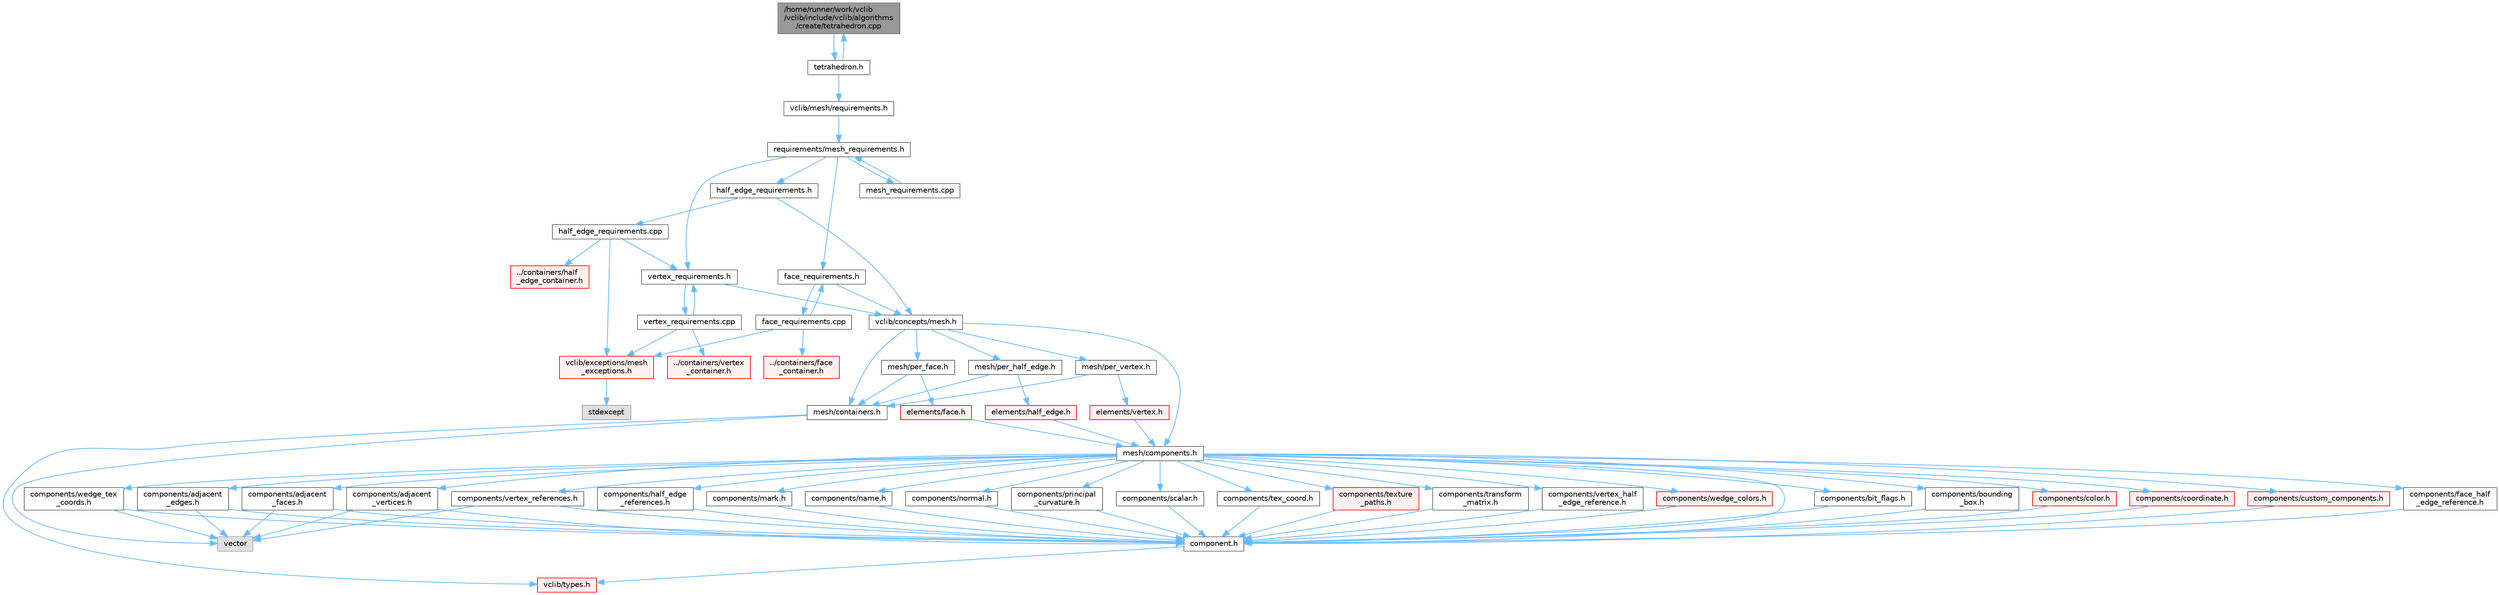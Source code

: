 digraph "/home/runner/work/vclib/vclib/include/vclib/algorithms/create/tetrahedron.cpp"
{
 // LATEX_PDF_SIZE
  bgcolor="transparent";
  edge [fontname=Helvetica,fontsize=10,labelfontname=Helvetica,labelfontsize=10];
  node [fontname=Helvetica,fontsize=10,shape=box,height=0.2,width=0.4];
  Node1 [label="/home/runner/work/vclib\l/vclib/include/vclib/algorithms\l/create/tetrahedron.cpp",height=0.2,width=0.4,color="gray40", fillcolor="grey60", style="filled", fontcolor="black",tooltip=" "];
  Node1 -> Node2 [color="steelblue1",style="solid"];
  Node2 [label="tetrahedron.h",height=0.2,width=0.4,color="grey40", fillcolor="white", style="filled",URL="$tetrahedron_8h.html",tooltip=" "];
  Node2 -> Node3 [color="steelblue1",style="solid"];
  Node3 [label="vclib/mesh/requirements.h",height=0.2,width=0.4,color="grey40", fillcolor="white", style="filled",URL="$requirements_8h.html",tooltip=" "];
  Node3 -> Node4 [color="steelblue1",style="solid"];
  Node4 [label="requirements/mesh_requirements.h",height=0.2,width=0.4,color="grey40", fillcolor="white", style="filled",URL="$mesh__requirements_8h.html",tooltip=" "];
  Node4 -> Node5 [color="steelblue1",style="solid"];
  Node5 [label="half_edge_requirements.h",height=0.2,width=0.4,color="grey40", fillcolor="white", style="filled",URL="$half__edge__requirements_8h.html",tooltip=" "];
  Node5 -> Node6 [color="steelblue1",style="solid"];
  Node6 [label="vclib/concepts/mesh.h",height=0.2,width=0.4,color="grey40", fillcolor="white", style="filled",URL="$concepts_2mesh_8h.html",tooltip=" "];
  Node6 -> Node7 [color="steelblue1",style="solid"];
  Node7 [label="mesh/components.h",height=0.2,width=0.4,color="grey40", fillcolor="white", style="filled",URL="$concepts_2mesh_2components_8h.html",tooltip=" "];
  Node7 -> Node8 [color="steelblue1",style="solid"];
  Node8 [label="components/adjacent\l_edges.h",height=0.2,width=0.4,color="grey40", fillcolor="white", style="filled",URL="$concepts_2mesh_2components_2adjacent__edges_8h.html",tooltip=" "];
  Node8 -> Node9 [color="steelblue1",style="solid"];
  Node9 [label="vector",height=0.2,width=0.4,color="grey60", fillcolor="#E0E0E0", style="filled",tooltip=" "];
  Node8 -> Node10 [color="steelblue1",style="solid"];
  Node10 [label="component.h",height=0.2,width=0.4,color="grey40", fillcolor="white", style="filled",URL="$component_8h.html",tooltip=" "];
  Node10 -> Node11 [color="steelblue1",style="solid"];
  Node11 [label="vclib/types.h",height=0.2,width=0.4,color="red", fillcolor="#FFF0F0", style="filled",URL="$types_8h.html",tooltip=" "];
  Node7 -> Node22 [color="steelblue1",style="solid"];
  Node22 [label="components/adjacent\l_faces.h",height=0.2,width=0.4,color="grey40", fillcolor="white", style="filled",URL="$concepts_2mesh_2components_2adjacent__faces_8h.html",tooltip=" "];
  Node22 -> Node9 [color="steelblue1",style="solid"];
  Node22 -> Node10 [color="steelblue1",style="solid"];
  Node7 -> Node23 [color="steelblue1",style="solid"];
  Node23 [label="components/adjacent\l_vertices.h",height=0.2,width=0.4,color="grey40", fillcolor="white", style="filled",URL="$concepts_2mesh_2components_2adjacent__vertices_8h.html",tooltip=" "];
  Node23 -> Node9 [color="steelblue1",style="solid"];
  Node23 -> Node10 [color="steelblue1",style="solid"];
  Node7 -> Node24 [color="steelblue1",style="solid"];
  Node24 [label="components/bit_flags.h",height=0.2,width=0.4,color="grey40", fillcolor="white", style="filled",URL="$concepts_2mesh_2components_2bit__flags_8h.html",tooltip=" "];
  Node24 -> Node10 [color="steelblue1",style="solid"];
  Node7 -> Node25 [color="steelblue1",style="solid"];
  Node25 [label="components/bounding\l_box.h",height=0.2,width=0.4,color="grey40", fillcolor="white", style="filled",URL="$concepts_2mesh_2components_2bounding__box_8h.html",tooltip=" "];
  Node25 -> Node10 [color="steelblue1",style="solid"];
  Node7 -> Node26 [color="steelblue1",style="solid"];
  Node26 [label="components/color.h",height=0.2,width=0.4,color="red", fillcolor="#FFF0F0", style="filled",URL="$concepts_2mesh_2components_2color_8h.html",tooltip=" "];
  Node26 -> Node10 [color="steelblue1",style="solid"];
  Node7 -> Node10 [color="steelblue1",style="solid"];
  Node7 -> Node43 [color="steelblue1",style="solid"];
  Node43 [label="components/coordinate.h",height=0.2,width=0.4,color="red", fillcolor="#FFF0F0", style="filled",URL="$concepts_2mesh_2components_2coordinate_8h.html",tooltip=" "];
  Node43 -> Node10 [color="steelblue1",style="solid"];
  Node7 -> Node48 [color="steelblue1",style="solid"];
  Node48 [label="components/custom_components.h",height=0.2,width=0.4,color="red", fillcolor="#FFF0F0", style="filled",URL="$concepts_2mesh_2components_2custom__components_8h.html",tooltip=" "];
  Node48 -> Node10 [color="steelblue1",style="solid"];
  Node7 -> Node50 [color="steelblue1",style="solid"];
  Node50 [label="components/face_half\l_edge_reference.h",height=0.2,width=0.4,color="grey40", fillcolor="white", style="filled",URL="$concepts_2mesh_2components_2face__half__edge__reference_8h.html",tooltip=" "];
  Node50 -> Node10 [color="steelblue1",style="solid"];
  Node7 -> Node51 [color="steelblue1",style="solid"];
  Node51 [label="components/half_edge\l_references.h",height=0.2,width=0.4,color="grey40", fillcolor="white", style="filled",URL="$concepts_2mesh_2components_2half__edge__references_8h.html",tooltip=" "];
  Node51 -> Node10 [color="steelblue1",style="solid"];
  Node7 -> Node52 [color="steelblue1",style="solid"];
  Node52 [label="components/mark.h",height=0.2,width=0.4,color="grey40", fillcolor="white", style="filled",URL="$concepts_2mesh_2components_2mark_8h.html",tooltip=" "];
  Node52 -> Node10 [color="steelblue1",style="solid"];
  Node7 -> Node53 [color="steelblue1",style="solid"];
  Node53 [label="components/name.h",height=0.2,width=0.4,color="grey40", fillcolor="white", style="filled",URL="$concepts_2mesh_2components_2name_8h.html",tooltip=" "];
  Node53 -> Node10 [color="steelblue1",style="solid"];
  Node7 -> Node54 [color="steelblue1",style="solid"];
  Node54 [label="components/normal.h",height=0.2,width=0.4,color="grey40", fillcolor="white", style="filled",URL="$concepts_2mesh_2components_2normal_8h.html",tooltip=" "];
  Node54 -> Node10 [color="steelblue1",style="solid"];
  Node7 -> Node55 [color="steelblue1",style="solid"];
  Node55 [label="components/principal\l_curvature.h",height=0.2,width=0.4,color="grey40", fillcolor="white", style="filled",URL="$concepts_2mesh_2components_2principal__curvature_8h.html",tooltip=" "];
  Node55 -> Node10 [color="steelblue1",style="solid"];
  Node7 -> Node56 [color="steelblue1",style="solid"];
  Node56 [label="components/scalar.h",height=0.2,width=0.4,color="grey40", fillcolor="white", style="filled",URL="$concepts_2mesh_2components_2scalar_8h.html",tooltip=" "];
  Node56 -> Node10 [color="steelblue1",style="solid"];
  Node7 -> Node57 [color="steelblue1",style="solid"];
  Node57 [label="components/tex_coord.h",height=0.2,width=0.4,color="grey40", fillcolor="white", style="filled",URL="$concepts_2mesh_2components_2tex__coord_8h.html",tooltip=" "];
  Node57 -> Node10 [color="steelblue1",style="solid"];
  Node7 -> Node58 [color="steelblue1",style="solid"];
  Node58 [label="components/texture\l_paths.h",height=0.2,width=0.4,color="red", fillcolor="#FFF0F0", style="filled",URL="$concepts_2mesh_2components_2texture__paths_8h.html",tooltip=" "];
  Node58 -> Node10 [color="steelblue1",style="solid"];
  Node7 -> Node59 [color="steelblue1",style="solid"];
  Node59 [label="components/transform\l_matrix.h",height=0.2,width=0.4,color="grey40", fillcolor="white", style="filled",URL="$concepts_2mesh_2components_2transform__matrix_8h.html",tooltip=" "];
  Node59 -> Node10 [color="steelblue1",style="solid"];
  Node7 -> Node60 [color="steelblue1",style="solid"];
  Node60 [label="components/vertex_half\l_edge_reference.h",height=0.2,width=0.4,color="grey40", fillcolor="white", style="filled",URL="$concepts_2mesh_2components_2vertex__half__edge__reference_8h.html",tooltip=" "];
  Node60 -> Node10 [color="steelblue1",style="solid"];
  Node7 -> Node61 [color="steelblue1",style="solid"];
  Node61 [label="components/vertex_references.h",height=0.2,width=0.4,color="grey40", fillcolor="white", style="filled",URL="$concepts_2mesh_2components_2vertex__references_8h.html",tooltip=" "];
  Node61 -> Node10 [color="steelblue1",style="solid"];
  Node61 -> Node9 [color="steelblue1",style="solid"];
  Node7 -> Node62 [color="steelblue1",style="solid"];
  Node62 [label="components/wedge_colors.h",height=0.2,width=0.4,color="red", fillcolor="#FFF0F0", style="filled",URL="$concepts_2mesh_2components_2wedge__colors_8h.html",tooltip=" "];
  Node62 -> Node10 [color="steelblue1",style="solid"];
  Node7 -> Node63 [color="steelblue1",style="solid"];
  Node63 [label="components/wedge_tex\l_coords.h",height=0.2,width=0.4,color="grey40", fillcolor="white", style="filled",URL="$concepts_2mesh_2components_2wedge__tex__coords_8h.html",tooltip=" "];
  Node63 -> Node9 [color="steelblue1",style="solid"];
  Node63 -> Node10 [color="steelblue1",style="solid"];
  Node6 -> Node64 [color="steelblue1",style="solid"];
  Node64 [label="mesh/containers.h",height=0.2,width=0.4,color="grey40", fillcolor="white", style="filled",URL="$concepts_2mesh_2containers_8h.html",tooltip=" "];
  Node64 -> Node9 [color="steelblue1",style="solid"];
  Node64 -> Node11 [color="steelblue1",style="solid"];
  Node6 -> Node65 [color="steelblue1",style="solid"];
  Node65 [label="mesh/per_face.h",height=0.2,width=0.4,color="grey40", fillcolor="white", style="filled",URL="$per__face_8h.html",tooltip=" "];
  Node65 -> Node64 [color="steelblue1",style="solid"];
  Node65 -> Node66 [color="steelblue1",style="solid"];
  Node66 [label="elements/face.h",height=0.2,width=0.4,color="red", fillcolor="#FFF0F0", style="filled",URL="$concepts_2mesh_2elements_2face_8h.html",tooltip=" "];
  Node66 -> Node7 [color="steelblue1",style="solid"];
  Node6 -> Node68 [color="steelblue1",style="solid"];
  Node68 [label="mesh/per_half_edge.h",height=0.2,width=0.4,color="grey40", fillcolor="white", style="filled",URL="$per__half__edge_8h.html",tooltip=" "];
  Node68 -> Node64 [color="steelblue1",style="solid"];
  Node68 -> Node69 [color="steelblue1",style="solid"];
  Node69 [label="elements/half_edge.h",height=0.2,width=0.4,color="red", fillcolor="#FFF0F0", style="filled",URL="$concepts_2mesh_2elements_2half__edge_8h.html",tooltip=" "];
  Node69 -> Node7 [color="steelblue1",style="solid"];
  Node6 -> Node70 [color="steelblue1",style="solid"];
  Node70 [label="mesh/per_vertex.h",height=0.2,width=0.4,color="grey40", fillcolor="white", style="filled",URL="$per__vertex_8h.html",tooltip=" "];
  Node70 -> Node64 [color="steelblue1",style="solid"];
  Node70 -> Node71 [color="steelblue1",style="solid"];
  Node71 [label="elements/vertex.h",height=0.2,width=0.4,color="red", fillcolor="#FFF0F0", style="filled",URL="$concepts_2mesh_2elements_2vertex_8h.html",tooltip=" "];
  Node71 -> Node7 [color="steelblue1",style="solid"];
  Node5 -> Node72 [color="steelblue1",style="solid"];
  Node72 [label="half_edge_requirements.cpp",height=0.2,width=0.4,color="grey40", fillcolor="white", style="filled",URL="$half__edge__requirements_8cpp.html",tooltip=" "];
  Node72 -> Node73 [color="steelblue1",style="solid"];
  Node73 [label="vertex_requirements.h",height=0.2,width=0.4,color="grey40", fillcolor="white", style="filled",URL="$vertex__requirements_8h.html",tooltip=" "];
  Node73 -> Node6 [color="steelblue1",style="solid"];
  Node73 -> Node74 [color="steelblue1",style="solid"];
  Node74 [label="vertex_requirements.cpp",height=0.2,width=0.4,color="grey40", fillcolor="white", style="filled",URL="$vertex__requirements_8cpp.html",tooltip=" "];
  Node74 -> Node73 [color="steelblue1",style="solid"];
  Node74 -> Node75 [color="steelblue1",style="solid"];
  Node75 [label="vclib/exceptions/mesh\l_exceptions.h",height=0.2,width=0.4,color="red", fillcolor="#FFF0F0", style="filled",URL="$mesh__exceptions_8h.html",tooltip=" "];
  Node75 -> Node76 [color="steelblue1",style="solid"];
  Node76 [label="stdexcept",height=0.2,width=0.4,color="grey60", fillcolor="#E0E0E0", style="filled",tooltip=" "];
  Node74 -> Node77 [color="steelblue1",style="solid"];
  Node77 [label="../containers/vertex\l_container.h",height=0.2,width=0.4,color="red", fillcolor="#FFF0F0", style="filled",URL="$vertex__container_8h.html",tooltip=" "];
  Node72 -> Node75 [color="steelblue1",style="solid"];
  Node72 -> Node147 [color="steelblue1",style="solid"];
  Node147 [label="../containers/half\l_edge_container.h",height=0.2,width=0.4,color="red", fillcolor="#FFF0F0", style="filled",URL="$half__edge__container_8h.html",tooltip=" "];
  Node4 -> Node154 [color="steelblue1",style="solid"];
  Node154 [label="face_requirements.h",height=0.2,width=0.4,color="grey40", fillcolor="white", style="filled",URL="$face__requirements_8h.html",tooltip=" "];
  Node154 -> Node6 [color="steelblue1",style="solid"];
  Node154 -> Node155 [color="steelblue1",style="solid"];
  Node155 [label="face_requirements.cpp",height=0.2,width=0.4,color="grey40", fillcolor="white", style="filled",URL="$face__requirements_8cpp.html",tooltip=" "];
  Node155 -> Node154 [color="steelblue1",style="solid"];
  Node155 -> Node75 [color="steelblue1",style="solid"];
  Node155 -> Node156 [color="steelblue1",style="solid"];
  Node156 [label="../containers/face\l_container.h",height=0.2,width=0.4,color="red", fillcolor="#FFF0F0", style="filled",URL="$face__container_8h.html",tooltip=" "];
  Node4 -> Node73 [color="steelblue1",style="solid"];
  Node4 -> Node179 [color="steelblue1",style="solid"];
  Node179 [label="mesh_requirements.cpp",height=0.2,width=0.4,color="grey40", fillcolor="white", style="filled",URL="$mesh__requirements_8cpp.html",tooltip=" "];
  Node179 -> Node4 [color="steelblue1",style="solid"];
  Node2 -> Node1 [color="steelblue1",style="solid"];
}
